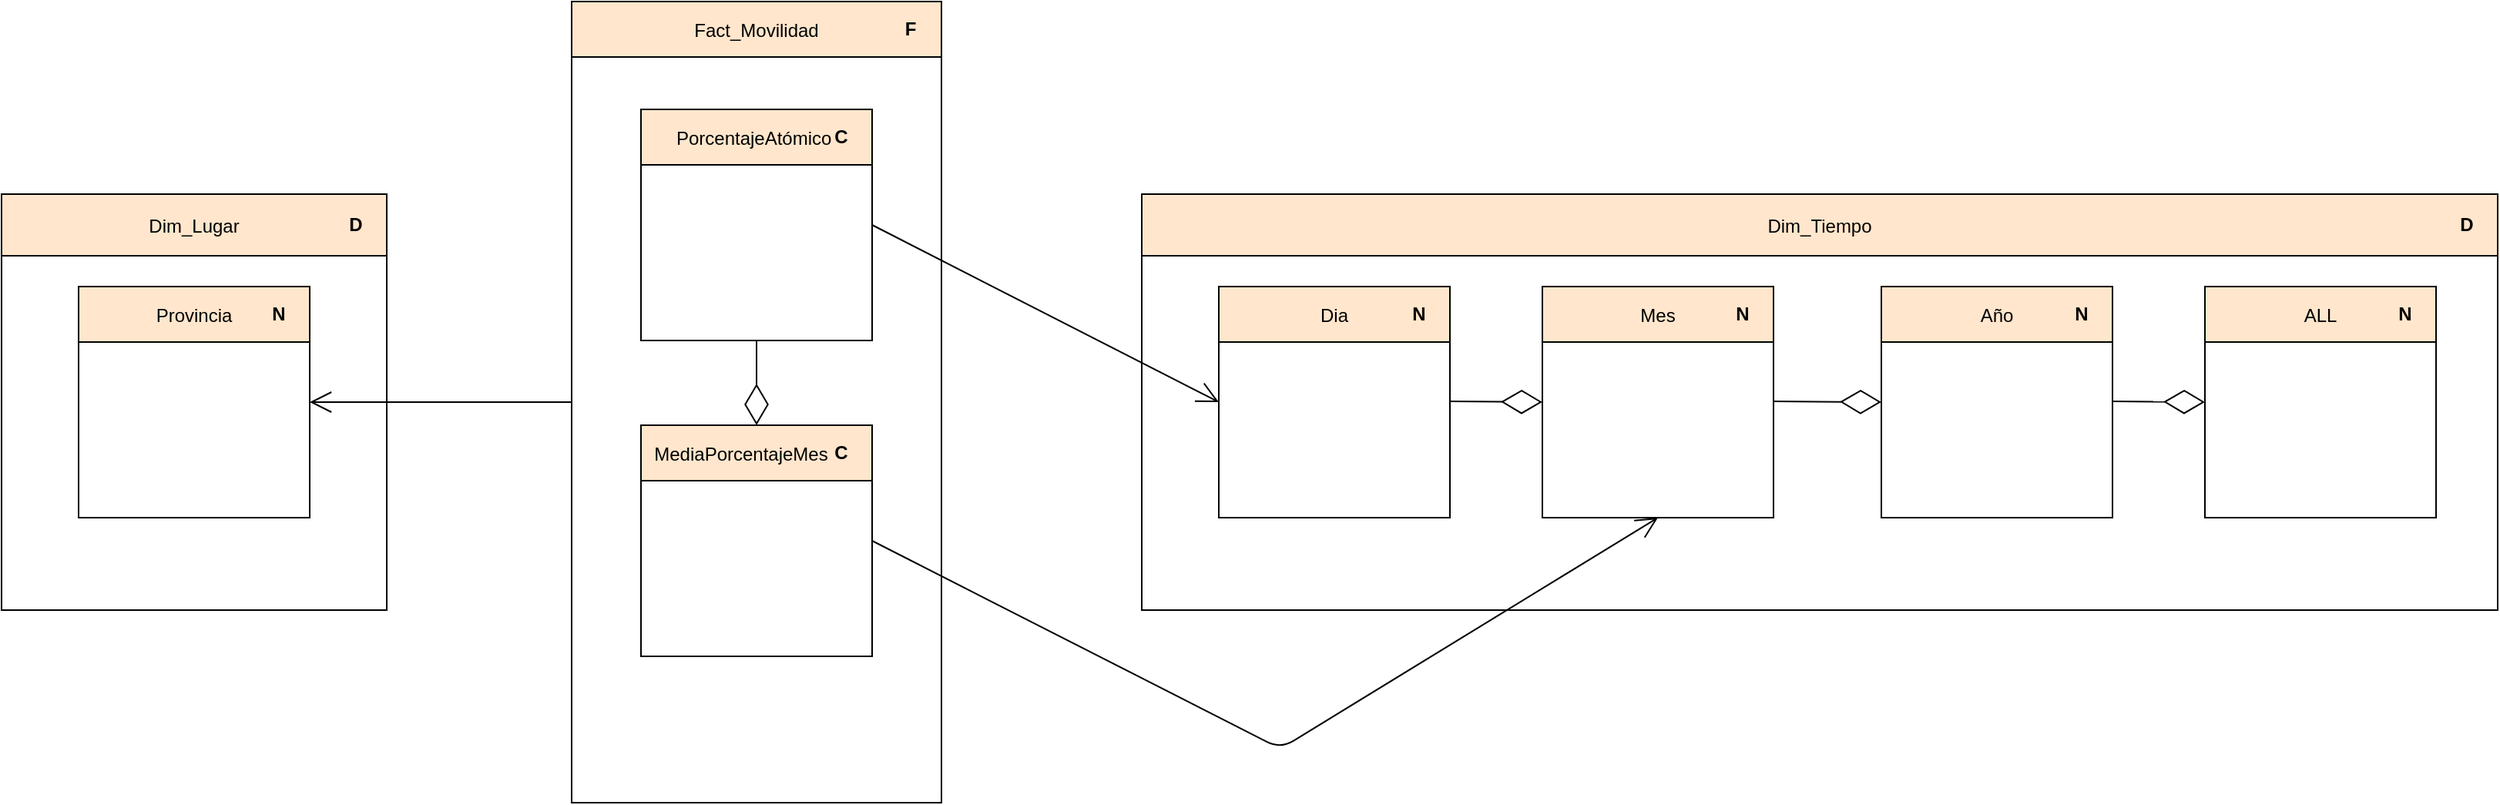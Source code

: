 <mxfile version="14.5.8" type="device" pages="2"><diagram id="H6MYI0yBxrMWSZb5h5Yo" name="Page-1"><mxGraphModel dx="2249" dy="832" grid="1" gridSize="10" guides="1" tooltips="1" connect="1" arrows="1" fold="1" page="1" pageScale="1" pageWidth="827" pageHeight="1169" math="0" shadow="0"><root><mxCell id="0"/><mxCell id="1" parent="0"/><mxCell id="MbLJfP6k3wmLxdEg1Fj_-20" value="" style="rounded=0;whiteSpace=wrap;html=1;" parent="1" vertex="1"><mxGeometry x="350" y="205" width="240" height="520" as="geometry"/></mxCell><mxCell id="MbLJfP6k3wmLxdEg1Fj_-22" value="Fact_Movilidad" style="text;align=center;fontStyle=0;verticalAlign=middle;spacingLeft=3;spacingRight=3;rotatable=0;points=[[0,0.5],[1,0.5]];portConstraint=eastwest;fillColor=#ffe6cc;strokeColor=#000000;" parent="1" vertex="1"><mxGeometry x="350" y="205" width="240" height="36" as="geometry"/></mxCell><mxCell id="MbLJfP6k3wmLxdEg1Fj_-24" value="F" style="text;html=1;strokeColor=none;fillColor=none;align=center;verticalAlign=middle;whiteSpace=wrap;rounded=0;fontStyle=1" parent="1" vertex="1"><mxGeometry x="550" y="213" width="40" height="20" as="geometry"/></mxCell><mxCell id="MbLJfP6k3wmLxdEg1Fj_-26" value="" style="rounded=0;whiteSpace=wrap;html=1;" parent="1" vertex="1"><mxGeometry x="720" y="330" width="880" height="270" as="geometry"/></mxCell><mxCell id="MbLJfP6k3wmLxdEg1Fj_-27" value="Dim_Tiempo" style="text;align=center;fontStyle=0;verticalAlign=middle;spacingLeft=3;spacingRight=3;rotatable=0;points=[[0,0.5],[1,0.5]];portConstraint=eastwest;labelBorderColor=none;fillColor=#ffe6cc;strokeColor=#000000;" parent="1" vertex="1"><mxGeometry x="720" y="330" width="880" height="40" as="geometry"/></mxCell><mxCell id="MbLJfP6k3wmLxdEg1Fj_-29" value="D" style="text;html=1;strokeColor=none;fillColor=none;align=center;verticalAlign=middle;whiteSpace=wrap;rounded=0;fontStyle=1" parent="1" vertex="1"><mxGeometry x="1560" y="340" width="40" height="20" as="geometry"/></mxCell><mxCell id="MbLJfP6k3wmLxdEg1Fj_-32" value="" style="rounded=0;whiteSpace=wrap;html=1;" parent="1" vertex="1"><mxGeometry x="770" y="390" width="150" height="150" as="geometry"/></mxCell><mxCell id="MbLJfP6k3wmLxdEg1Fj_-33" value="Dia" style="text;align=center;fontStyle=0;verticalAlign=middle;spacingLeft=3;spacingRight=3;rotatable=0;points=[[0,0.5],[1,0.5]];portConstraint=eastwest;fillColor=#ffe6cc;strokeColor=#000000;" parent="1" vertex="1"><mxGeometry x="770" y="390" width="150" height="36" as="geometry"/></mxCell><mxCell id="MbLJfP6k3wmLxdEg1Fj_-34" value="N" style="text;html=1;strokeColor=none;fillColor=none;align=center;verticalAlign=middle;whiteSpace=wrap;rounded=0;fontStyle=1" parent="1" vertex="1"><mxGeometry x="880" y="398" width="40" height="20" as="geometry"/></mxCell><mxCell id="MbLJfP6k3wmLxdEg1Fj_-35" value="" style="rounded=0;whiteSpace=wrap;html=1;" parent="1" vertex="1"><mxGeometry x="980" y="390" width="150" height="150" as="geometry"/></mxCell><mxCell id="MbLJfP6k3wmLxdEg1Fj_-36" value="Mes" style="text;align=center;fontStyle=0;verticalAlign=middle;spacingLeft=3;spacingRight=3;rotatable=0;points=[[0,0.5],[1,0.5]];portConstraint=eastwest;fillColor=#ffe6cc;strokeColor=#000000;" parent="1" vertex="1"><mxGeometry x="980" y="390" width="150" height="36" as="geometry"/></mxCell><mxCell id="MbLJfP6k3wmLxdEg1Fj_-37" value="N" style="text;html=1;strokeColor=none;fillColor=none;align=center;verticalAlign=middle;whiteSpace=wrap;rounded=0;fontStyle=1" parent="1" vertex="1"><mxGeometry x="1090" y="398" width="40" height="20" as="geometry"/></mxCell><mxCell id="MbLJfP6k3wmLxdEg1Fj_-38" value="" style="rounded=0;whiteSpace=wrap;html=1;" parent="1" vertex="1"><mxGeometry x="1200" y="390" width="150" height="150" as="geometry"/></mxCell><mxCell id="MbLJfP6k3wmLxdEg1Fj_-39" value="Año" style="text;align=center;fontStyle=0;verticalAlign=middle;spacingLeft=3;spacingRight=3;rotatable=0;points=[[0,0.5],[1,0.5]];portConstraint=eastwest;fillColor=#ffe6cc;strokeColor=#000000;" parent="1" vertex="1"><mxGeometry x="1200" y="390" width="150" height="36" as="geometry"/></mxCell><mxCell id="MbLJfP6k3wmLxdEg1Fj_-40" value="N" style="text;html=1;strokeColor=none;fillColor=none;align=center;verticalAlign=middle;whiteSpace=wrap;rounded=0;fontStyle=1" parent="1" vertex="1"><mxGeometry x="1310" y="398" width="40" height="20" as="geometry"/></mxCell><mxCell id="MbLJfP6k3wmLxdEg1Fj_-43" value="" style="endArrow=open;endFill=1;endSize=12;html=1;entryX=0;entryY=0.5;entryDx=0;entryDy=0;exitX=1;exitY=0.5;exitDx=0;exitDy=0;" parent="1" source="goLxWcSzFOfmq4TrGq94-1" target="MbLJfP6k3wmLxdEg1Fj_-32" edge="1"><mxGeometry width="160" relative="1" as="geometry"><mxPoint x="640" y="465" as="sourcePoint"/><mxPoint x="970" y="360" as="targetPoint"/></mxGeometry></mxCell><mxCell id="MbLJfP6k3wmLxdEg1Fj_-44" value="" style="endArrow=diamondThin;endFill=0;endSize=24;html=1;entryX=0;entryY=0.5;entryDx=0;entryDy=0;" parent="1" target="MbLJfP6k3wmLxdEg1Fj_-35" edge="1"><mxGeometry width="160" relative="1" as="geometry"><mxPoint x="920" y="464.5" as="sourcePoint"/><mxPoint x="1080" y="464.5" as="targetPoint"/></mxGeometry></mxCell><mxCell id="MbLJfP6k3wmLxdEg1Fj_-45" value="" style="endArrow=diamondThin;endFill=0;endSize=24;html=1;entryX=0;entryY=0.5;entryDx=0;entryDy=0;" parent="1" target="MbLJfP6k3wmLxdEg1Fj_-38" edge="1"><mxGeometry width="160" relative="1" as="geometry"><mxPoint x="1130" y="464.5" as="sourcePoint"/><mxPoint x="1190" y="465" as="targetPoint"/></mxGeometry></mxCell><mxCell id="MbLJfP6k3wmLxdEg1Fj_-46" value="" style="rounded=0;whiteSpace=wrap;html=1;" parent="1" vertex="1"><mxGeometry x="1410" y="390" width="150" height="150" as="geometry"/></mxCell><mxCell id="MbLJfP6k3wmLxdEg1Fj_-47" value="ALL" style="text;align=center;fontStyle=0;verticalAlign=middle;spacingLeft=3;spacingRight=3;rotatable=0;points=[[0,0.5],[1,0.5]];portConstraint=eastwest;fillColor=#ffe6cc;strokeColor=#000000;" parent="1" vertex="1"><mxGeometry x="1410" y="390" width="150" height="36" as="geometry"/></mxCell><mxCell id="MbLJfP6k3wmLxdEg1Fj_-48" value="N" style="text;html=1;strokeColor=none;fillColor=none;align=center;verticalAlign=middle;whiteSpace=wrap;rounded=0;fontStyle=1" parent="1" vertex="1"><mxGeometry x="1520" y="398" width="40" height="20" as="geometry"/></mxCell><mxCell id="MbLJfP6k3wmLxdEg1Fj_-49" value="" style="endArrow=diamondThin;endFill=0;endSize=24;html=1;" parent="1" edge="1"><mxGeometry width="160" relative="1" as="geometry"><mxPoint x="1350" y="464.5" as="sourcePoint"/><mxPoint x="1410" y="465" as="targetPoint"/></mxGeometry></mxCell><mxCell id="MbLJfP6k3wmLxdEg1Fj_-50" value="" style="rounded=0;whiteSpace=wrap;html=1;" parent="1" vertex="1"><mxGeometry x="-20" y="330" width="250" height="270" as="geometry"/></mxCell><mxCell id="MbLJfP6k3wmLxdEg1Fj_-51" value="Dim_Lugar" style="text;align=center;fontStyle=0;verticalAlign=middle;spacingLeft=3;spacingRight=3;rotatable=0;points=[[0,0.5],[1,0.5]];portConstraint=eastwest;labelBorderColor=none;fillColor=#ffe6cc;strokeColor=#000000;" parent="1" vertex="1"><mxGeometry x="-20" y="330" width="250" height="40" as="geometry"/></mxCell><mxCell id="MbLJfP6k3wmLxdEg1Fj_-52" value="D" style="text;html=1;strokeColor=none;fillColor=none;align=center;verticalAlign=middle;whiteSpace=wrap;rounded=0;fontStyle=1" parent="1" vertex="1"><mxGeometry x="190" y="340" width="40" height="20" as="geometry"/></mxCell><mxCell id="MbLJfP6k3wmLxdEg1Fj_-53" value="" style="rounded=0;whiteSpace=wrap;html=1;" parent="1" vertex="1"><mxGeometry x="30" y="390" width="150" height="150" as="geometry"/></mxCell><mxCell id="MbLJfP6k3wmLxdEg1Fj_-54" value="Provincia" style="text;align=center;fontStyle=0;verticalAlign=middle;spacingLeft=3;spacingRight=3;rotatable=0;points=[[0,0.5],[1,0.5]];portConstraint=eastwest;fillColor=#ffe6cc;strokeColor=#000000;" parent="1" vertex="1"><mxGeometry x="30" y="390" width="150" height="36" as="geometry"/></mxCell><mxCell id="MbLJfP6k3wmLxdEg1Fj_-55" value="N" style="text;html=1;strokeColor=none;fillColor=none;align=center;verticalAlign=middle;whiteSpace=wrap;rounded=0;fontStyle=1" parent="1" vertex="1"><mxGeometry x="140" y="398" width="40" height="20" as="geometry"/></mxCell><mxCell id="oJLfiNiN9EqIew0qQGQB-7" value="" style="endArrow=open;endFill=1;endSize=12;html=1;exitX=0;exitY=0.5;exitDx=0;exitDy=0;entryX=1;entryY=0.5;entryDx=0;entryDy=0;" parent="1" source="MbLJfP6k3wmLxdEg1Fj_-20" target="MbLJfP6k3wmLxdEg1Fj_-53" edge="1"><mxGeometry width="160" relative="1" as="geometry"><mxPoint x="350" y="510" as="sourcePoint"/><mxPoint x="510" y="510" as="targetPoint"/></mxGeometry></mxCell><mxCell id="goLxWcSzFOfmq4TrGq94-1" value="" style="rounded=0;whiteSpace=wrap;html=1;" parent="1" vertex="1"><mxGeometry x="395" y="275" width="150" height="150" as="geometry"/></mxCell><mxCell id="goLxWcSzFOfmq4TrGq94-2" value="PorcentajeAtómico " style="text;align=center;fontStyle=0;verticalAlign=middle;spacingLeft=3;spacingRight=3;rotatable=0;points=[[0,0.5],[1,0.5]];portConstraint=eastwest;fillColor=#ffe6cc;strokeColor=#000000;" parent="1" vertex="1"><mxGeometry x="395" y="275" width="150" height="36" as="geometry"/></mxCell><mxCell id="goLxWcSzFOfmq4TrGq94-3" value="C" style="text;html=1;strokeColor=none;fillColor=none;align=center;verticalAlign=middle;whiteSpace=wrap;rounded=0;fontStyle=1" parent="1" vertex="1"><mxGeometry x="505" y="283" width="40" height="20" as="geometry"/></mxCell><mxCell id="goLxWcSzFOfmq4TrGq94-4" value="" style="rounded=0;whiteSpace=wrap;html=1;" parent="1" vertex="1"><mxGeometry x="395" y="480" width="150" height="150" as="geometry"/></mxCell><mxCell id="goLxWcSzFOfmq4TrGq94-5" value="MediaPorcentajeMes      " style="text;align=center;fontStyle=0;verticalAlign=middle;spacingLeft=3;spacingRight=3;rotatable=0;points=[[0,0.5],[1,0.5]];portConstraint=eastwest;fillColor=#ffe6cc;strokeColor=#000000;" parent="1" vertex="1"><mxGeometry x="395" y="480" width="150" height="36" as="geometry"/></mxCell><mxCell id="goLxWcSzFOfmq4TrGq94-6" value="C" style="text;html=1;strokeColor=none;fillColor=none;align=center;verticalAlign=middle;whiteSpace=wrap;rounded=0;fontStyle=1" parent="1" vertex="1"><mxGeometry x="505" y="488" width="40" height="20" as="geometry"/></mxCell><mxCell id="goLxWcSzFOfmq4TrGq94-7" value="" style="endArrow=open;endFill=1;endSize=12;html=1;exitX=1;exitY=0.5;exitDx=0;exitDy=0;entryX=0.5;entryY=1;entryDx=0;entryDy=0;" parent="1" source="goLxWcSzFOfmq4TrGq94-4" target="MbLJfP6k3wmLxdEg1Fj_-35" edge="1"><mxGeometry width="160" relative="1" as="geometry"><mxPoint x="610" y="560" as="sourcePoint"/><mxPoint x="1020" y="670" as="targetPoint"/><Array as="points"><mxPoint x="810" y="690"/></Array></mxGeometry></mxCell><mxCell id="goLxWcSzFOfmq4TrGq94-8" value="" style="endArrow=diamondThin;endFill=0;endSize=24;html=1;exitX=0.5;exitY=1;exitDx=0;exitDy=0;" parent="1" source="goLxWcSzFOfmq4TrGq94-1" target="goLxWcSzFOfmq4TrGq94-5" edge="1"><mxGeometry width="160" relative="1" as="geometry"><mxPoint x="930" y="474.5" as="sourcePoint"/><mxPoint x="690" y="750" as="targetPoint"/></mxGeometry></mxCell></root></mxGraphModel></diagram><diagram id="rFkBjD-T58jeYRWj2Yai" name="Page-2"><mxGraphModel dx="2249" dy="775" grid="1" gridSize="10" guides="1" tooltips="1" connect="1" arrows="1" fold="1" page="1" pageScale="1" pageWidth="827" pageHeight="1169" math="0" shadow="0"><root><mxCell id="XXpXyn5s5XiDhjdB90_h-0"/><mxCell id="XXpXyn5s5XiDhjdB90_h-1" parent="XXpXyn5s5XiDhjdB90_h-0"/><mxCell id="eT55x-8ZnSNFztTEBzCk-0" value="" style="rounded=0;whiteSpace=wrap;html=1;" parent="XXpXyn5s5XiDhjdB90_h-1" vertex="1"><mxGeometry x="330" y="205" width="280" height="520" as="geometry"/></mxCell><mxCell id="eT55x-8ZnSNFztTEBzCk-1" value="Fact_Movilidad" style="text;align=center;fontStyle=0;verticalAlign=middle;spacingLeft=3;spacingRight=3;rotatable=0;points=[[0,0.5],[1,0.5]];portConstraint=eastwest;fillColor=#ffe6cc;strokeColor=#000000;" parent="XXpXyn5s5XiDhjdB90_h-1" vertex="1"><mxGeometry x="330" y="205" width="280" height="36" as="geometry"/></mxCell><mxCell id="eT55x-8ZnSNFztTEBzCk-2" value="F" style="text;html=1;strokeColor=none;fillColor=none;align=center;verticalAlign=middle;whiteSpace=wrap;rounded=0;fontStyle=1" parent="XXpXyn5s5XiDhjdB90_h-1" vertex="1"><mxGeometry x="570" y="213" width="40" height="20" as="geometry"/></mxCell><mxCell id="eT55x-8ZnSNFztTEBzCk-3" value="" style="rounded=0;whiteSpace=wrap;html=1;" parent="XXpXyn5s5XiDhjdB90_h-1" vertex="1"><mxGeometry x="720" y="330" width="880" height="270" as="geometry"/></mxCell><mxCell id="eT55x-8ZnSNFztTEBzCk-4" value="Dim_Tiempo" style="text;align=center;fontStyle=0;verticalAlign=middle;spacingLeft=3;spacingRight=3;rotatable=0;points=[[0,0.5],[1,0.5]];portConstraint=eastwest;labelBorderColor=none;fillColor=#ffe6cc;strokeColor=#000000;" parent="XXpXyn5s5XiDhjdB90_h-1" vertex="1"><mxGeometry x="720" y="330" width="880" height="40" as="geometry"/></mxCell><mxCell id="eT55x-8ZnSNFztTEBzCk-5" value="D" style="text;html=1;strokeColor=none;fillColor=none;align=center;verticalAlign=middle;whiteSpace=wrap;rounded=0;fontStyle=1" parent="XXpXyn5s5XiDhjdB90_h-1" vertex="1"><mxGeometry x="1560" y="340" width="40" height="20" as="geometry"/></mxCell><mxCell id="eT55x-8ZnSNFztTEBzCk-6" value="" style="rounded=0;whiteSpace=wrap;html=1;" parent="XXpXyn5s5XiDhjdB90_h-1" vertex="1"><mxGeometry x="770" y="390" width="150" height="150" as="geometry"/></mxCell><mxCell id="eT55x-8ZnSNFztTEBzCk-7" value="Dia" style="text;align=center;fontStyle=0;verticalAlign=middle;spacingLeft=3;spacingRight=3;rotatable=0;points=[[0,0.5],[1,0.5]];portConstraint=eastwest;fillColor=#ffe6cc;strokeColor=#000000;" parent="XXpXyn5s5XiDhjdB90_h-1" vertex="1"><mxGeometry x="770" y="390" width="150" height="36" as="geometry"/></mxCell><mxCell id="eT55x-8ZnSNFztTEBzCk-8" value="N" style="text;html=1;strokeColor=none;fillColor=none;align=center;verticalAlign=middle;whiteSpace=wrap;rounded=0;fontStyle=1" parent="XXpXyn5s5XiDhjdB90_h-1" vertex="1"><mxGeometry x="880" y="398" width="40" height="20" as="geometry"/></mxCell><mxCell id="eT55x-8ZnSNFztTEBzCk-9" value="" style="rounded=0;whiteSpace=wrap;html=1;" parent="XXpXyn5s5XiDhjdB90_h-1" vertex="1"><mxGeometry x="980" y="390" width="150" height="150" as="geometry"/></mxCell><mxCell id="eT55x-8ZnSNFztTEBzCk-10" value="Mes" style="text;align=center;fontStyle=0;verticalAlign=middle;spacingLeft=3;spacingRight=3;rotatable=0;points=[[0,0.5],[1,0.5]];portConstraint=eastwest;fillColor=#ffe6cc;strokeColor=#000000;" parent="XXpXyn5s5XiDhjdB90_h-1" vertex="1"><mxGeometry x="980" y="390" width="150" height="36" as="geometry"/></mxCell><mxCell id="eT55x-8ZnSNFztTEBzCk-11" value="N" style="text;html=1;strokeColor=none;fillColor=none;align=center;verticalAlign=middle;whiteSpace=wrap;rounded=0;fontStyle=1" parent="XXpXyn5s5XiDhjdB90_h-1" vertex="1"><mxGeometry x="1090" y="398" width="40" height="20" as="geometry"/></mxCell><mxCell id="eT55x-8ZnSNFztTEBzCk-12" value="" style="rounded=0;whiteSpace=wrap;html=1;" parent="XXpXyn5s5XiDhjdB90_h-1" vertex="1"><mxGeometry x="1200" y="390" width="150" height="150" as="geometry"/></mxCell><mxCell id="eT55x-8ZnSNFztTEBzCk-13" value="Año" style="text;align=center;fontStyle=0;verticalAlign=middle;spacingLeft=3;spacingRight=3;rotatable=0;points=[[0,0.5],[1,0.5]];portConstraint=eastwest;fillColor=#ffe6cc;strokeColor=#000000;" parent="XXpXyn5s5XiDhjdB90_h-1" vertex="1"><mxGeometry x="1200" y="390" width="150" height="36" as="geometry"/></mxCell><mxCell id="eT55x-8ZnSNFztTEBzCk-14" value="N" style="text;html=1;strokeColor=none;fillColor=none;align=center;verticalAlign=middle;whiteSpace=wrap;rounded=0;fontStyle=1" parent="XXpXyn5s5XiDhjdB90_h-1" vertex="1"><mxGeometry x="1310" y="398" width="40" height="20" as="geometry"/></mxCell><mxCell id="eT55x-8ZnSNFztTEBzCk-15" value="" style="endArrow=open;endFill=1;endSize=12;html=1;entryX=0;entryY=0.5;entryDx=0;entryDy=0;exitX=1;exitY=0.5;exitDx=0;exitDy=0;" parent="XXpXyn5s5XiDhjdB90_h-1" source="eT55x-8ZnSNFztTEBzCk-29" target="eT55x-8ZnSNFztTEBzCk-6" edge="1"><mxGeometry width="160" relative="1" as="geometry"><mxPoint x="640" y="465" as="sourcePoint"/><mxPoint x="970" y="360" as="targetPoint"/></mxGeometry></mxCell><mxCell id="eT55x-8ZnSNFztTEBzCk-16" value="" style="endArrow=diamondThin;endFill=0;endSize=24;html=1;entryX=0;entryY=0.5;entryDx=0;entryDy=0;" parent="XXpXyn5s5XiDhjdB90_h-1" target="eT55x-8ZnSNFztTEBzCk-9" edge="1"><mxGeometry width="160" relative="1" as="geometry"><mxPoint x="920" y="464.5" as="sourcePoint"/><mxPoint x="1080" y="464.5" as="targetPoint"/></mxGeometry></mxCell><mxCell id="eT55x-8ZnSNFztTEBzCk-17" value="" style="endArrow=diamondThin;endFill=0;endSize=24;html=1;entryX=0;entryY=0.5;entryDx=0;entryDy=0;" parent="XXpXyn5s5XiDhjdB90_h-1" target="eT55x-8ZnSNFztTEBzCk-12" edge="1"><mxGeometry width="160" relative="1" as="geometry"><mxPoint x="1130" y="464.5" as="sourcePoint"/><mxPoint x="1190" y="465" as="targetPoint"/></mxGeometry></mxCell><mxCell id="eT55x-8ZnSNFztTEBzCk-18" value="" style="rounded=0;whiteSpace=wrap;html=1;" parent="XXpXyn5s5XiDhjdB90_h-1" vertex="1"><mxGeometry x="1410" y="390" width="150" height="150" as="geometry"/></mxCell><mxCell id="eT55x-8ZnSNFztTEBzCk-19" value="ALL" style="text;align=center;fontStyle=0;verticalAlign=middle;spacingLeft=3;spacingRight=3;rotatable=0;points=[[0,0.5],[1,0.5]];portConstraint=eastwest;fillColor=#ffe6cc;strokeColor=#000000;" parent="XXpXyn5s5XiDhjdB90_h-1" vertex="1"><mxGeometry x="1410" y="390" width="150" height="36" as="geometry"/></mxCell><mxCell id="eT55x-8ZnSNFztTEBzCk-20" value="N" style="text;html=1;strokeColor=none;fillColor=none;align=center;verticalAlign=middle;whiteSpace=wrap;rounded=0;fontStyle=1" parent="XXpXyn5s5XiDhjdB90_h-1" vertex="1"><mxGeometry x="1520" y="398" width="40" height="20" as="geometry"/></mxCell><mxCell id="eT55x-8ZnSNFztTEBzCk-21" value="" style="endArrow=diamondThin;endFill=0;endSize=24;html=1;" parent="XXpXyn5s5XiDhjdB90_h-1" edge="1"><mxGeometry width="160" relative="1" as="geometry"><mxPoint x="1350" y="464.5" as="sourcePoint"/><mxPoint x="1410" y="465" as="targetPoint"/></mxGeometry></mxCell><mxCell id="eT55x-8ZnSNFztTEBzCk-22" value="" style="rounded=0;whiteSpace=wrap;html=1;" parent="XXpXyn5s5XiDhjdB90_h-1" vertex="1"><mxGeometry x="-20" y="330" width="250" height="270" as="geometry"/></mxCell><mxCell id="eT55x-8ZnSNFztTEBzCk-23" value="Dim_Lugar" style="text;align=center;fontStyle=0;verticalAlign=middle;spacingLeft=3;spacingRight=3;rotatable=0;points=[[0,0.5],[1,0.5]];portConstraint=eastwest;labelBorderColor=none;fillColor=#ffe6cc;strokeColor=#000000;" parent="XXpXyn5s5XiDhjdB90_h-1" vertex="1"><mxGeometry x="-20" y="330" width="250" height="40" as="geometry"/></mxCell><mxCell id="eT55x-8ZnSNFztTEBzCk-24" value="D" style="text;html=1;strokeColor=none;fillColor=none;align=center;verticalAlign=middle;whiteSpace=wrap;rounded=0;fontStyle=1" parent="XXpXyn5s5XiDhjdB90_h-1" vertex="1"><mxGeometry x="190" y="340" width="40" height="20" as="geometry"/></mxCell><mxCell id="eT55x-8ZnSNFztTEBzCk-25" value="" style="rounded=0;whiteSpace=wrap;html=1;" parent="XXpXyn5s5XiDhjdB90_h-1" vertex="1"><mxGeometry x="30" y="390" width="150" height="150" as="geometry"/></mxCell><mxCell id="eT55x-8ZnSNFztTEBzCk-26" value="Provincia" style="text;align=center;fontStyle=0;verticalAlign=middle;spacingLeft=3;spacingRight=3;rotatable=0;points=[[0,0.5],[1,0.5]];portConstraint=eastwest;fillColor=#ffe6cc;strokeColor=#000000;" parent="XXpXyn5s5XiDhjdB90_h-1" vertex="1"><mxGeometry x="30" y="390" width="150" height="36" as="geometry"/></mxCell><mxCell id="eT55x-8ZnSNFztTEBzCk-27" value="N" style="text;html=1;strokeColor=none;fillColor=none;align=center;verticalAlign=middle;whiteSpace=wrap;rounded=0;fontStyle=1" parent="XXpXyn5s5XiDhjdB90_h-1" vertex="1"><mxGeometry x="140" y="398" width="40" height="20" as="geometry"/></mxCell><mxCell id="eT55x-8ZnSNFztTEBzCk-28" value="" style="endArrow=open;endFill=1;endSize=12;html=1;exitX=0;exitY=0.5;exitDx=0;exitDy=0;entryX=1;entryY=0.5;entryDx=0;entryDy=0;" parent="XXpXyn5s5XiDhjdB90_h-1" source="eT55x-8ZnSNFztTEBzCk-0" target="eT55x-8ZnSNFztTEBzCk-25" edge="1"><mxGeometry width="160" relative="1" as="geometry"><mxPoint x="350" y="510" as="sourcePoint"/><mxPoint x="510" y="510" as="targetPoint"/></mxGeometry></mxCell><mxCell id="eT55x-8ZnSNFztTEBzCk-29" value="" style="rounded=0;whiteSpace=wrap;html=1;" parent="XXpXyn5s5XiDhjdB90_h-1" vertex="1"><mxGeometry x="395" y="275" width="150" height="150" as="geometry"/></mxCell><mxCell id="eT55x-8ZnSNFztTEBzCk-30" value="PorcentajeAtómico " style="text;align=center;fontStyle=0;verticalAlign=middle;spacingLeft=3;spacingRight=3;rotatable=0;points=[[0,0.5],[1,0.5]];portConstraint=eastwest;fillColor=#ffe6cc;strokeColor=#000000;" parent="XXpXyn5s5XiDhjdB90_h-1" vertex="1"><mxGeometry x="395" y="275" width="150" height="36" as="geometry"/></mxCell><mxCell id="eT55x-8ZnSNFztTEBzCk-31" value="C" style="text;html=1;strokeColor=none;fillColor=none;align=center;verticalAlign=middle;whiteSpace=wrap;rounded=0;fontStyle=1" parent="XXpXyn5s5XiDhjdB90_h-1" vertex="1"><mxGeometry x="505" y="283" width="40" height="20" as="geometry"/></mxCell><mxCell id="eT55x-8ZnSNFztTEBzCk-32" value="" style="rounded=0;whiteSpace=wrap;html=1;" parent="XXpXyn5s5XiDhjdB90_h-1" vertex="1"><mxGeometry x="350" y="500" width="240" height="150" as="geometry"/></mxCell><mxCell id="eT55x-8ZnSNFztTEBzCk-33" value="MediaPorcentajeMes      " style="text;align=center;fontStyle=0;verticalAlign=middle;spacingLeft=3;spacingRight=3;rotatable=0;points=[[0,0.5],[1,0.5]];portConstraint=eastwest;fillColor=#ffe6cc;strokeColor=#000000;" parent="XXpXyn5s5XiDhjdB90_h-1" vertex="1"><mxGeometry x="350" y="500" width="240" height="36" as="geometry"/></mxCell><mxCell id="eT55x-8ZnSNFztTEBzCk-34" value="C" style="text;html=1;strokeColor=none;fillColor=none;align=center;verticalAlign=middle;whiteSpace=wrap;rounded=0;fontStyle=1" parent="XXpXyn5s5XiDhjdB90_h-1" vertex="1"><mxGeometry x="550" y="508" width="40" height="20" as="geometry"/></mxCell><mxCell id="eT55x-8ZnSNFztTEBzCk-35" value="" style="endArrow=open;endFill=1;endSize=12;html=1;exitX=1;exitY=0.5;exitDx=0;exitDy=0;entryX=0.5;entryY=1;entryDx=0;entryDy=0;" parent="XXpXyn5s5XiDhjdB90_h-1" source="eT55x-8ZnSNFztTEBzCk-32" target="eT55x-8ZnSNFztTEBzCk-9" edge="1"><mxGeometry width="160" relative="1" as="geometry"><mxPoint x="610" y="560" as="sourcePoint"/><mxPoint x="1020" y="670" as="targetPoint"/><Array as="points"><mxPoint x="810" y="690"/></Array></mxGeometry></mxCell><mxCell id="eT55x-8ZnSNFztTEBzCk-36" value="" style="endArrow=diamondThin;endFill=0;endSize=24;html=1;exitX=0.5;exitY=1;exitDx=0;exitDy=0;" parent="XXpXyn5s5XiDhjdB90_h-1" source="eT55x-8ZnSNFztTEBzCk-29" target="eT55x-8ZnSNFztTEBzCk-33" edge="1"><mxGeometry width="160" relative="1" as="geometry"><mxPoint x="930" y="474.5" as="sourcePoint"/><mxPoint x="690" y="750" as="targetPoint"/></mxGeometry></mxCell><mxCell id="eT55x-8ZnSNFztTEBzCk-37" value="+ S_Provincia: String" style="text;strokeColor=none;fillColor=none;align=left;verticalAlign=top;spacingLeft=4;spacingRight=4;overflow=hidden;rotatable=0;points=[[0,0.5],[1,0.5]];portConstraint=eastwest;" parent="XXpXyn5s5XiDhjdB90_h-1" vertex="1"><mxGeometry x="30" y="426" width="150" height="26" as="geometry"/></mxCell><mxCell id="eT55x-8ZnSNFztTEBzCk-38" value="+ D_DiaMesAño: Date" style="text;strokeColor=none;fillColor=none;align=left;verticalAlign=top;spacingLeft=4;spacingRight=4;overflow=hidden;rotatable=0;points=[[0,0.5],[1,0.5]];portConstraint=eastwest;" parent="XXpXyn5s5XiDhjdB90_h-1" vertex="1"><mxGeometry x="770" y="425" width="150" height="26" as="geometry"/></mxCell><mxCell id="eT55x-8ZnSNFztTEBzCk-39" value="+ N_Dia: Number" style="text;strokeColor=none;fillColor=none;align=left;verticalAlign=top;spacingLeft=4;spacingRight=4;overflow=hidden;rotatable=0;points=[[0,0.5],[1,0.5]];portConstraint=eastwest;" parent="XXpXyn5s5XiDhjdB90_h-1" vertex="1"><mxGeometry x="770" y="451" width="150" height="26" as="geometry"/></mxCell><mxCell id="eT55x-8ZnSNFztTEBzCk-40" value="+ S_MesAño: String" style="text;strokeColor=none;fillColor=none;align=left;verticalAlign=top;spacingLeft=4;spacingRight=4;overflow=hidden;rotatable=0;points=[[0,0.5],[1,0.5]];portConstraint=eastwest;" parent="XXpXyn5s5XiDhjdB90_h-1" vertex="1"><mxGeometry x="980" y="425" width="150" height="26" as="geometry"/></mxCell><mxCell id="eT55x-8ZnSNFztTEBzCk-41" value="+ N_Mes: Number" style="text;strokeColor=none;fillColor=none;align=left;verticalAlign=top;spacingLeft=4;spacingRight=4;overflow=hidden;rotatable=0;points=[[0,0.5],[1,0.5]];portConstraint=eastwest;" parent="XXpXyn5s5XiDhjdB90_h-1" vertex="1"><mxGeometry x="980" y="451" width="150" height="26" as="geometry"/></mxCell><mxCell id="eT55x-8ZnSNFztTEBzCk-42" value="+ N_Año: Number" style="text;strokeColor=none;fillColor=none;align=left;verticalAlign=top;spacingLeft=4;spacingRight=4;overflow=hidden;rotatable=0;points=[[0,0.5],[1,0.5]];portConstraint=eastwest;" parent="XXpXyn5s5XiDhjdB90_h-1" vertex="1"><mxGeometry x="1200" y="425" width="150" height="26" as="geometry"/></mxCell><mxCell id="eT55x-8ZnSNFztTEBzCk-43" value="+ N_Porcentaje: Number" style="text;strokeColor=none;fillColor=none;align=left;verticalAlign=top;spacingLeft=4;spacingRight=4;overflow=hidden;rotatable=0;points=[[0,0.5],[1,0.5]];portConstraint=eastwest;" parent="XXpXyn5s5XiDhjdB90_h-1" vertex="1"><mxGeometry x="395" y="311" width="150" height="26" as="geometry"/></mxCell><mxCell id="eT55x-8ZnSNFztTEBzCk-44" value="+ media / N_Media_Porcentaje: Number" style="text;strokeColor=none;fillColor=none;align=left;verticalAlign=top;spacingLeft=4;spacingRight=4;overflow=hidden;rotatable=0;points=[[0,0.5],[1,0.5]];portConstraint=eastwest;" parent="XXpXyn5s5XiDhjdB90_h-1" vertex="1"><mxGeometry x="350" y="536" width="240" height="26" as="geometry"/></mxCell></root></mxGraphModel></diagram></mxfile>
